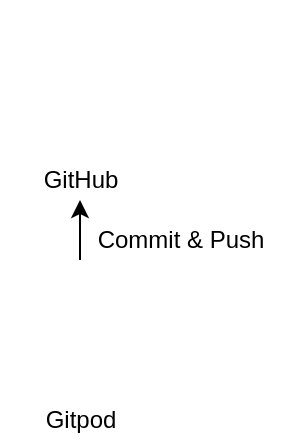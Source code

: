 <mxfile version="13.7.7" type="github">
  <diagram id="w7eTThsmB06BPjCYAfZA" name="Page-1">
    <mxGraphModel dx="920" dy="475" grid="1" gridSize="10" guides="1" tooltips="1" connect="1" arrows="1" fold="1" page="1" pageScale="1" pageWidth="827" pageHeight="1169" math="0" shadow="0">
      <root>
        <mxCell id="0" />
        <mxCell id="1" parent="0" />
        <mxCell id="3plvlCjY5yp-JgMp3wiJ-4" value="" style="shape=image;html=1;verticalAlign=top;verticalLabelPosition=bottom;labelBackgroundColor=#ffffff;imageAspect=0;aspect=fixed;image=https://cdn1.iconfinder.com/data/icons/social-networks-3/512/github-128.png" vertex="1" parent="1">
          <mxGeometry x="360" y="200" width="80" height="80" as="geometry" />
        </mxCell>
        <mxCell id="3plvlCjY5yp-JgMp3wiJ-10" value="" style="edgeStyle=orthogonalEdgeStyle;rounded=0;orthogonalLoop=1;jettySize=auto;html=1;" edge="1" parent="1" source="3plvlCjY5yp-JgMp3wiJ-5" target="3plvlCjY5yp-JgMp3wiJ-9">
          <mxGeometry relative="1" as="geometry" />
        </mxCell>
        <mxCell id="3plvlCjY5yp-JgMp3wiJ-5" value="" style="shape=image;html=1;verticalAlign=top;verticalLabelPosition=bottom;labelBackgroundColor=#ffffff;imageAspect=0;aspect=fixed;image=https://cdn2.iconfinder.com/data/icons/designer-skills/128/visualstudio-microsoft-webdesign-html-css-javascript-develop-128.png" vertex="1" parent="1">
          <mxGeometry x="360" y="330" width="80" height="80" as="geometry" />
        </mxCell>
        <mxCell id="3plvlCjY5yp-JgMp3wiJ-7" value="&lt;div&gt;Commit &amp;amp; Push&lt;/div&gt;" style="text;html=1;align=center;verticalAlign=middle;resizable=0;points=[];autosize=1;" vertex="1" parent="1">
          <mxGeometry x="400" y="310" width="100" height="20" as="geometry" />
        </mxCell>
        <mxCell id="3plvlCjY5yp-JgMp3wiJ-8" value="Gitpod" style="text;html=1;align=center;verticalAlign=middle;resizable=0;points=[];autosize=1;" vertex="1" parent="1">
          <mxGeometry x="375" y="400" width="50" height="20" as="geometry" />
        </mxCell>
        <mxCell id="3plvlCjY5yp-JgMp3wiJ-9" value="GitHub" style="text;html=1;align=center;verticalAlign=middle;resizable=0;points=[];autosize=1;" vertex="1" parent="1">
          <mxGeometry x="375" y="280" width="50" height="20" as="geometry" />
        </mxCell>
      </root>
    </mxGraphModel>
  </diagram>
</mxfile>
